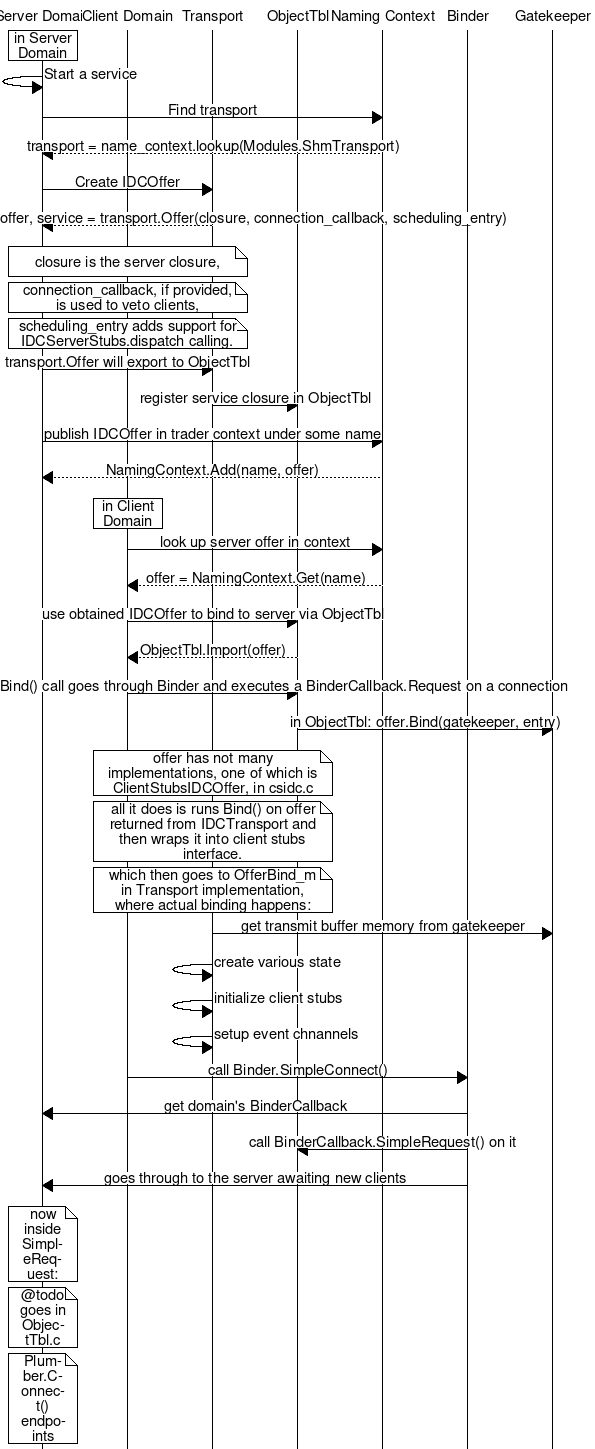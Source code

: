 # Run through mscgen to get a sequence diagram. @todo Add as part of ./waf doc
msc {
   sd[label="Server Domain"],cd[label="Client Domain"],t[label="Transport"],o[label="ObjectTbl"],n[label="Naming Context"],b[label="Binder"],g[label="Gatekeeper"];

   sd box sd [label="in Server Domain"];

   sd => sd [label="Start a service"];

   sd => n [label="Find transport"];
   sd << n [label="transport = name_context.lookup(Modules.ShmTransport)"];

   sd => t [label="Create IDCOffer"];
   sd << t [label="offer, service = transport.Offer(closure, connection_callback, scheduling_entry)"];
   sd note t [label="closure is the server closure,"];
   sd note t [label="connection_callback, if provided, is used to veto clients,"];
   sd note t [label="scheduling_entry adds support for IDCServerStubs.dispatch calling."];

   sd => t [label="transport.Offer will export to ObjectTbl"];
   t => o [label="register service closure in ObjectTbl"];

   sd => n [label="publish IDCOffer in trader context under some name"];
   sd << n [label="NamingContext.Add(name, offer)"];

   cd box cd [label="in Client Domain"];

   cd => n [label="look up server offer in context"];
   cd << n [label="offer = NamingContext.Get(name)"];

   cd => o [label="use obtained IDCOffer to bind to server via ObjectTbl"];
   cd << o [label="ObjectTbl.Import(offer)"];

   cd => o [label="Bind() call goes through Binder and executes a BinderCallback.Request on a connection"];
   o => g [label="in ObjectTbl: offer.Bind(gatekeeper, entry)"];

   cd note o [label="offer has not many implementations, one of which is ClientStubsIDCOffer, in csidc.c"];
   cd note o [label="all it does is runs Bind() on offer returned from IDCTransport and then wraps it into client stubs interface."];
   cd note o [label="which then goes to OfferBind_m in Transport implementation, where actual binding happens:"];

   t => g [label="get transmit buffer memory from gatekeeper"];
   t => t [label="create various state"];
   t => t [label="initialize client stubs"];
   t => t [label="setup event chnannels"];

   cd => b [label="call Binder.SimpleConnect()"];
   b => sd [label="get domain's BinderCallback"];
   b => o [label="call BinderCallback.SimpleRequest() on it"];

   b => sd [label="goes through to the server awaiting new clients"];
   sd note sd [label="now inside SimpleRequest:"];
   sd note sd [label="@todo goes in ObjectTbl.c"];

   sd note sd [label="Plumber.Connect() endpoints"];
}
